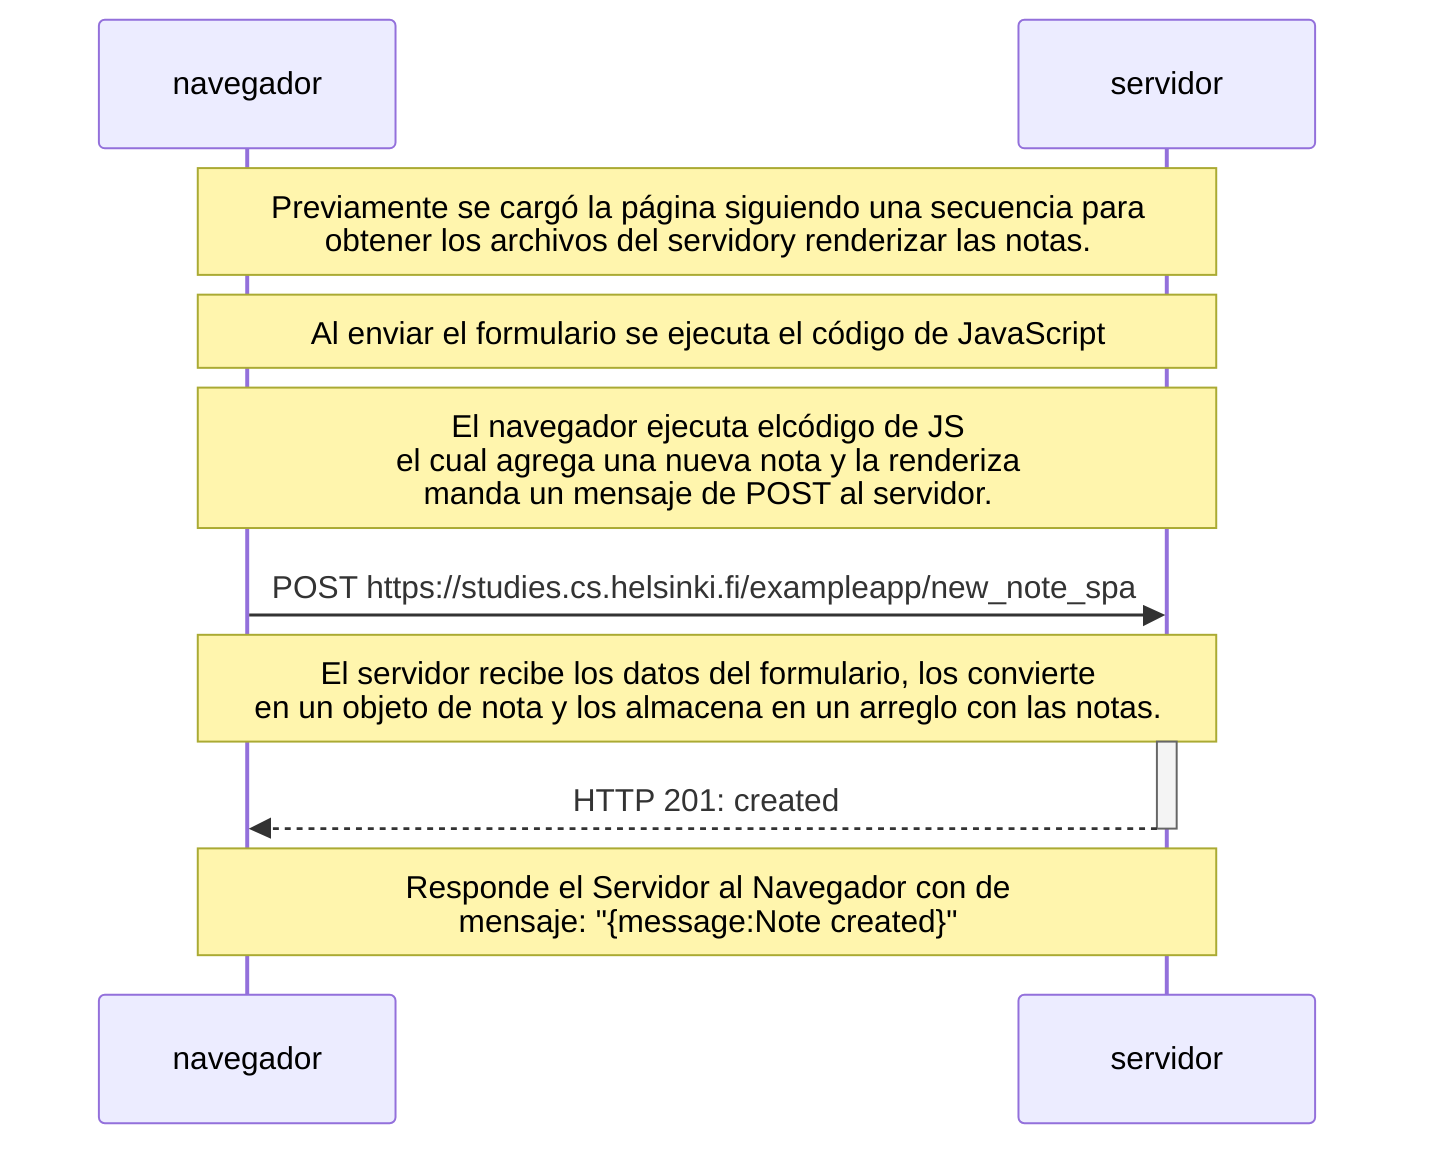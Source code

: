 sequenceDiagram
    participant navegador
    participant servidor

    Note over navegador,servidor: Previamente se cargó la página siguiendo una secuencia para <br/> obtener los archivos del servidory renderizar las notas.
    Note over navegador,servidor: Al enviar el formulario se ejecuta el código de JavaScript

    Note over navegador,servidor: El navegador ejecuta elcódigo de JS<br/> el cual agrega una nueva nota y la renderiza <br/> manda un mensaje de POST al servidor.
    navegador->>servidor: POST https://studies.cs.helsinki.fi/exampleapp/new_note_spa
    Note over navegador,servidor: El servidor recibe los datos del formulario, los convierte <br/> en un objeto de nota y los almacena en un arreglo con las notas.
    
    activate servidor
    servidor-->>navegador: HTTP 201: created
    deactivate servidor

    Note over navegador,servidor: Responde el Servidor al Navegador con  de <br/> mensaje: "{message:Note created}"